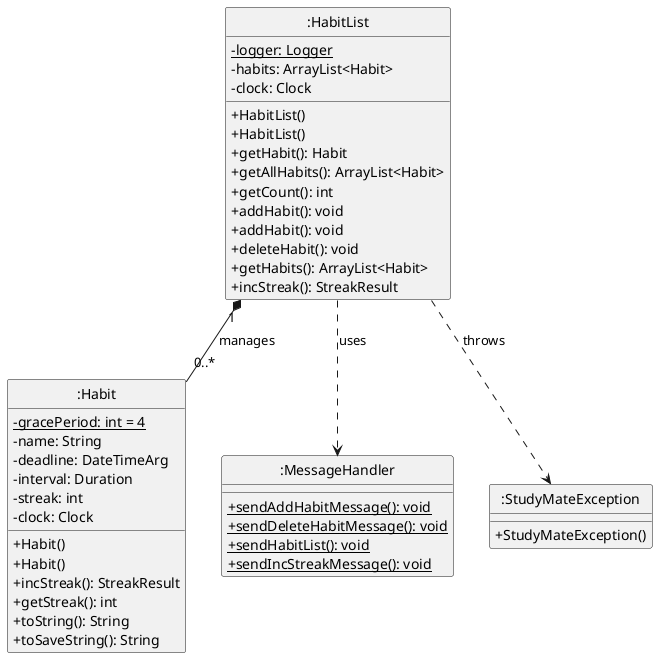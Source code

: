 @startuml
'https://plantuml.com/class-diagram
skinparam classAttributeIconSize 0
hide circle

class ":HabitList" {
  - {static} logger: Logger
  - habits: ArrayList<Habit>
  - clock: Clock

  + HabitList()
  + HabitList()
  + getHabit(): Habit
  + getAllHabits(): ArrayList<Habit>
  + getCount(): int
  + addHabit(): void
  + addHabit(): void
  + deleteHabit(): void
  + getHabits(): ArrayList<Habit>
  + incStreak(): StreakResult
}

class ":Habit" {
  - {static} gracePeriod: int = 4
  - name: String
  - deadline: DateTimeArg
  - interval: Duration
  - streak: int
  - clock: Clock

  + Habit()
  + Habit()
  + incStreak(): StreakResult
  + getStreak(): int
  + toString(): String
  + toSaveString(): String
}



class ":MessageHandler" {
  + {static} sendAddHabitMessage(): void
  + {static} sendDeleteHabitMessage(): void
  + {static} sendHabitList(): void
  + {static} sendIncStreakMessage(): void
}

class ":StudyMateException" {
  + StudyMateException()
}

":HabitList" "1" *-- "0..*" ":Habit" : manages
":HabitList" ..> ":MessageHandler" : uses
":HabitList" ..> ":StudyMateException" : throws

@enduml